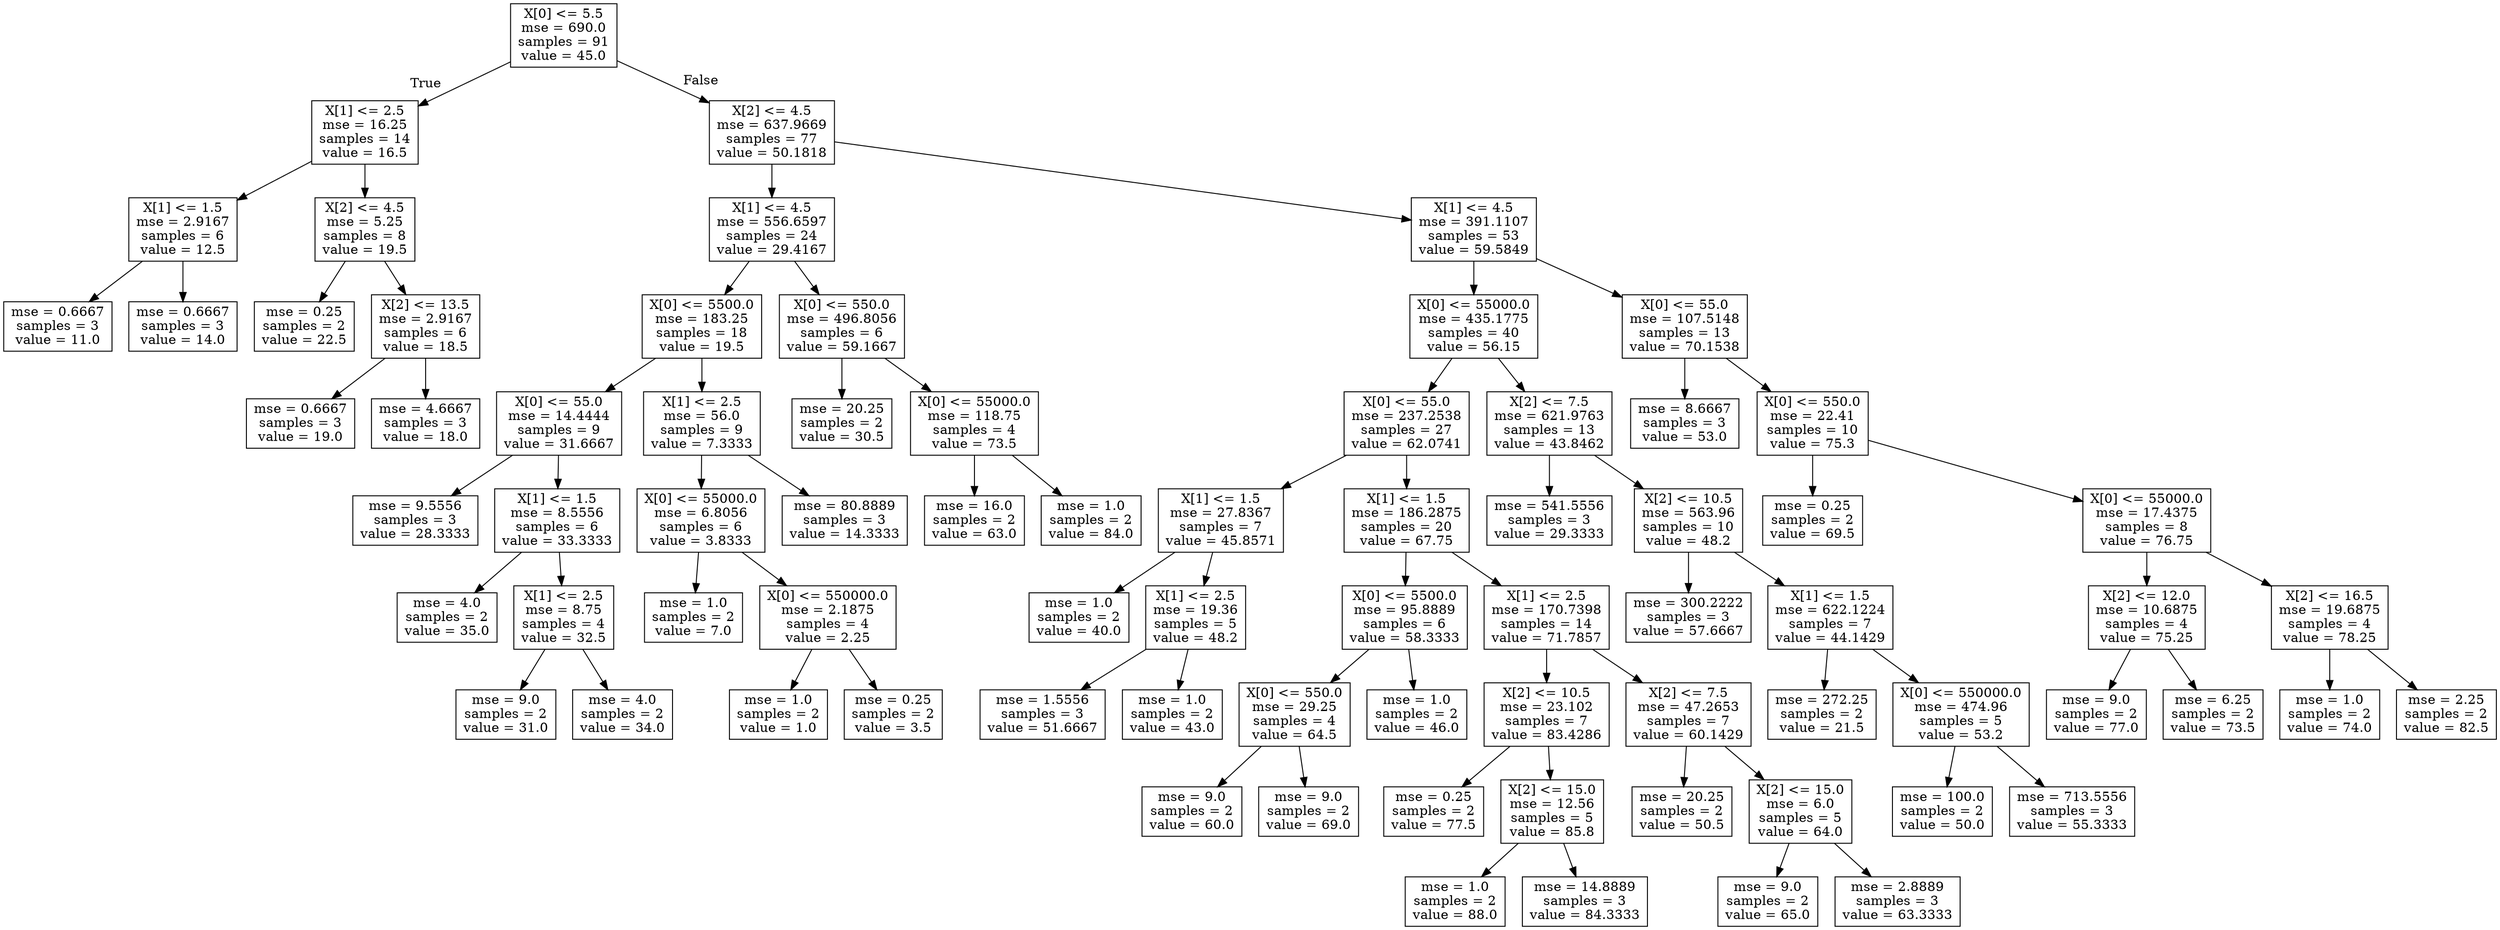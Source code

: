 digraph Tree {
node [shape=box] ;
0 [label="X[0] <= 5.5\nmse = 690.0\nsamples = 91\nvalue = 45.0"] ;
1 [label="X[1] <= 2.5\nmse = 16.25\nsamples = 14\nvalue = 16.5"] ;
0 -> 1 [labeldistance=2.5, labelangle=45, headlabel="True"] ;
2 [label="X[1] <= 1.5\nmse = 2.9167\nsamples = 6\nvalue = 12.5"] ;
1 -> 2 ;
3 [label="mse = 0.6667\nsamples = 3\nvalue = 11.0"] ;
2 -> 3 ;
4 [label="mse = 0.6667\nsamples = 3\nvalue = 14.0"] ;
2 -> 4 ;
5 [label="X[2] <= 4.5\nmse = 5.25\nsamples = 8\nvalue = 19.5"] ;
1 -> 5 ;
6 [label="mse = 0.25\nsamples = 2\nvalue = 22.5"] ;
5 -> 6 ;
7 [label="X[2] <= 13.5\nmse = 2.9167\nsamples = 6\nvalue = 18.5"] ;
5 -> 7 ;
8 [label="mse = 0.6667\nsamples = 3\nvalue = 19.0"] ;
7 -> 8 ;
9 [label="mse = 4.6667\nsamples = 3\nvalue = 18.0"] ;
7 -> 9 ;
10 [label="X[2] <= 4.5\nmse = 637.9669\nsamples = 77\nvalue = 50.1818"] ;
0 -> 10 [labeldistance=2.5, labelangle=-45, headlabel="False"] ;
11 [label="X[1] <= 4.5\nmse = 556.6597\nsamples = 24\nvalue = 29.4167"] ;
10 -> 11 ;
12 [label="X[0] <= 5500.0\nmse = 183.25\nsamples = 18\nvalue = 19.5"] ;
11 -> 12 ;
13 [label="X[0] <= 55.0\nmse = 14.4444\nsamples = 9\nvalue = 31.6667"] ;
12 -> 13 ;
14 [label="mse = 9.5556\nsamples = 3\nvalue = 28.3333"] ;
13 -> 14 ;
15 [label="X[1] <= 1.5\nmse = 8.5556\nsamples = 6\nvalue = 33.3333"] ;
13 -> 15 ;
16 [label="mse = 4.0\nsamples = 2\nvalue = 35.0"] ;
15 -> 16 ;
17 [label="X[1] <= 2.5\nmse = 8.75\nsamples = 4\nvalue = 32.5"] ;
15 -> 17 ;
18 [label="mse = 9.0\nsamples = 2\nvalue = 31.0"] ;
17 -> 18 ;
19 [label="mse = 4.0\nsamples = 2\nvalue = 34.0"] ;
17 -> 19 ;
20 [label="X[1] <= 2.5\nmse = 56.0\nsamples = 9\nvalue = 7.3333"] ;
12 -> 20 ;
21 [label="X[0] <= 55000.0\nmse = 6.8056\nsamples = 6\nvalue = 3.8333"] ;
20 -> 21 ;
22 [label="mse = 1.0\nsamples = 2\nvalue = 7.0"] ;
21 -> 22 ;
23 [label="X[0] <= 550000.0\nmse = 2.1875\nsamples = 4\nvalue = 2.25"] ;
21 -> 23 ;
24 [label="mse = 1.0\nsamples = 2\nvalue = 1.0"] ;
23 -> 24 ;
25 [label="mse = 0.25\nsamples = 2\nvalue = 3.5"] ;
23 -> 25 ;
26 [label="mse = 80.8889\nsamples = 3\nvalue = 14.3333"] ;
20 -> 26 ;
27 [label="X[0] <= 550.0\nmse = 496.8056\nsamples = 6\nvalue = 59.1667"] ;
11 -> 27 ;
28 [label="mse = 20.25\nsamples = 2\nvalue = 30.5"] ;
27 -> 28 ;
29 [label="X[0] <= 55000.0\nmse = 118.75\nsamples = 4\nvalue = 73.5"] ;
27 -> 29 ;
30 [label="mse = 16.0\nsamples = 2\nvalue = 63.0"] ;
29 -> 30 ;
31 [label="mse = 1.0\nsamples = 2\nvalue = 84.0"] ;
29 -> 31 ;
32 [label="X[1] <= 4.5\nmse = 391.1107\nsamples = 53\nvalue = 59.5849"] ;
10 -> 32 ;
33 [label="X[0] <= 55000.0\nmse = 435.1775\nsamples = 40\nvalue = 56.15"] ;
32 -> 33 ;
34 [label="X[0] <= 55.0\nmse = 237.2538\nsamples = 27\nvalue = 62.0741"] ;
33 -> 34 ;
35 [label="X[1] <= 1.5\nmse = 27.8367\nsamples = 7\nvalue = 45.8571"] ;
34 -> 35 ;
36 [label="mse = 1.0\nsamples = 2\nvalue = 40.0"] ;
35 -> 36 ;
37 [label="X[1] <= 2.5\nmse = 19.36\nsamples = 5\nvalue = 48.2"] ;
35 -> 37 ;
38 [label="mse = 1.5556\nsamples = 3\nvalue = 51.6667"] ;
37 -> 38 ;
39 [label="mse = 1.0\nsamples = 2\nvalue = 43.0"] ;
37 -> 39 ;
40 [label="X[1] <= 1.5\nmse = 186.2875\nsamples = 20\nvalue = 67.75"] ;
34 -> 40 ;
41 [label="X[0] <= 5500.0\nmse = 95.8889\nsamples = 6\nvalue = 58.3333"] ;
40 -> 41 ;
42 [label="X[0] <= 550.0\nmse = 29.25\nsamples = 4\nvalue = 64.5"] ;
41 -> 42 ;
43 [label="mse = 9.0\nsamples = 2\nvalue = 60.0"] ;
42 -> 43 ;
44 [label="mse = 9.0\nsamples = 2\nvalue = 69.0"] ;
42 -> 44 ;
45 [label="mse = 1.0\nsamples = 2\nvalue = 46.0"] ;
41 -> 45 ;
46 [label="X[1] <= 2.5\nmse = 170.7398\nsamples = 14\nvalue = 71.7857"] ;
40 -> 46 ;
47 [label="X[2] <= 10.5\nmse = 23.102\nsamples = 7\nvalue = 83.4286"] ;
46 -> 47 ;
48 [label="mse = 0.25\nsamples = 2\nvalue = 77.5"] ;
47 -> 48 ;
49 [label="X[2] <= 15.0\nmse = 12.56\nsamples = 5\nvalue = 85.8"] ;
47 -> 49 ;
50 [label="mse = 1.0\nsamples = 2\nvalue = 88.0"] ;
49 -> 50 ;
51 [label="mse = 14.8889\nsamples = 3\nvalue = 84.3333"] ;
49 -> 51 ;
52 [label="X[2] <= 7.5\nmse = 47.2653\nsamples = 7\nvalue = 60.1429"] ;
46 -> 52 ;
53 [label="mse = 20.25\nsamples = 2\nvalue = 50.5"] ;
52 -> 53 ;
54 [label="X[2] <= 15.0\nmse = 6.0\nsamples = 5\nvalue = 64.0"] ;
52 -> 54 ;
55 [label="mse = 9.0\nsamples = 2\nvalue = 65.0"] ;
54 -> 55 ;
56 [label="mse = 2.8889\nsamples = 3\nvalue = 63.3333"] ;
54 -> 56 ;
57 [label="X[2] <= 7.5\nmse = 621.9763\nsamples = 13\nvalue = 43.8462"] ;
33 -> 57 ;
58 [label="mse = 541.5556\nsamples = 3\nvalue = 29.3333"] ;
57 -> 58 ;
59 [label="X[2] <= 10.5\nmse = 563.96\nsamples = 10\nvalue = 48.2"] ;
57 -> 59 ;
60 [label="mse = 300.2222\nsamples = 3\nvalue = 57.6667"] ;
59 -> 60 ;
61 [label="X[1] <= 1.5\nmse = 622.1224\nsamples = 7\nvalue = 44.1429"] ;
59 -> 61 ;
62 [label="mse = 272.25\nsamples = 2\nvalue = 21.5"] ;
61 -> 62 ;
63 [label="X[0] <= 550000.0\nmse = 474.96\nsamples = 5\nvalue = 53.2"] ;
61 -> 63 ;
64 [label="mse = 100.0\nsamples = 2\nvalue = 50.0"] ;
63 -> 64 ;
65 [label="mse = 713.5556\nsamples = 3\nvalue = 55.3333"] ;
63 -> 65 ;
66 [label="X[0] <= 55.0\nmse = 107.5148\nsamples = 13\nvalue = 70.1538"] ;
32 -> 66 ;
67 [label="mse = 8.6667\nsamples = 3\nvalue = 53.0"] ;
66 -> 67 ;
68 [label="X[0] <= 550.0\nmse = 22.41\nsamples = 10\nvalue = 75.3"] ;
66 -> 68 ;
69 [label="mse = 0.25\nsamples = 2\nvalue = 69.5"] ;
68 -> 69 ;
70 [label="X[0] <= 55000.0\nmse = 17.4375\nsamples = 8\nvalue = 76.75"] ;
68 -> 70 ;
71 [label="X[2] <= 12.0\nmse = 10.6875\nsamples = 4\nvalue = 75.25"] ;
70 -> 71 ;
72 [label="mse = 9.0\nsamples = 2\nvalue = 77.0"] ;
71 -> 72 ;
73 [label="mse = 6.25\nsamples = 2\nvalue = 73.5"] ;
71 -> 73 ;
74 [label="X[2] <= 16.5\nmse = 19.6875\nsamples = 4\nvalue = 78.25"] ;
70 -> 74 ;
75 [label="mse = 1.0\nsamples = 2\nvalue = 74.0"] ;
74 -> 75 ;
76 [label="mse = 2.25\nsamples = 2\nvalue = 82.5"] ;
74 -> 76 ;
}
